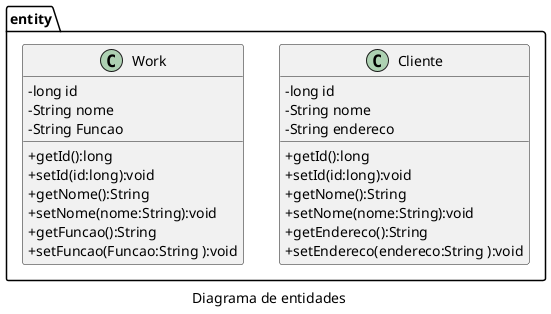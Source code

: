 @startuml
skinparam classAttributeIconSize 0
caption Diagrama de entidades
namespace entity {
    class Cliente {
        - long id
        - String nome
        - String endereco

        + getId():long
        + setId(id:long):void
        + getNome():String
        + setNome(nome:String):void
        + getEndereco():String
        + setEndereco(endereco:String ):void
        
    }

    class Work {
        - long id
        - String nome
        - String Funcao

        + getId():long
        + setId(id:long):void
        + getNome():String
        + setNome(nome:String):void
        + getFuncao():String
        + setFuncao(Funcao:String ):void
        
    }
}
@enduml